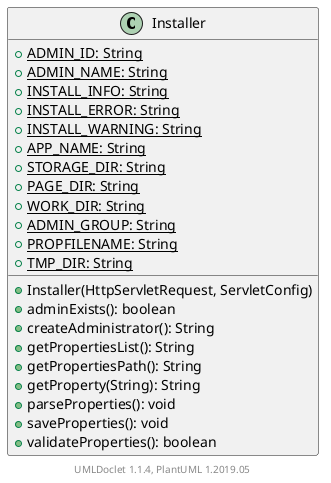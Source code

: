 @startuml

    class Installer [[Installer.html]] {
        {static} +ADMIN_ID: String
        {static} +ADMIN_NAME: String
        {static} +INSTALL_INFO: String
        {static} +INSTALL_ERROR: String
        {static} +INSTALL_WARNING: String
        {static} +APP_NAME: String
        {static} +STORAGE_DIR: String
        {static} +PAGE_DIR: String
        {static} +WORK_DIR: String
        {static} +ADMIN_GROUP: String
        {static} +PROPFILENAME: String
        {static} +TMP_DIR: String
        +Installer(HttpServletRequest, ServletConfig)
        +adminExists(): boolean
        +createAdministrator(): String
        +getPropertiesList(): String
        +getPropertiesPath(): String
        +getProperty(String): String
        +parseProperties(): void
        +saveProperties(): void
        +validateProperties(): boolean
    }


    center footer UMLDoclet 1.1.4, PlantUML 1.2019.05
@enduml
